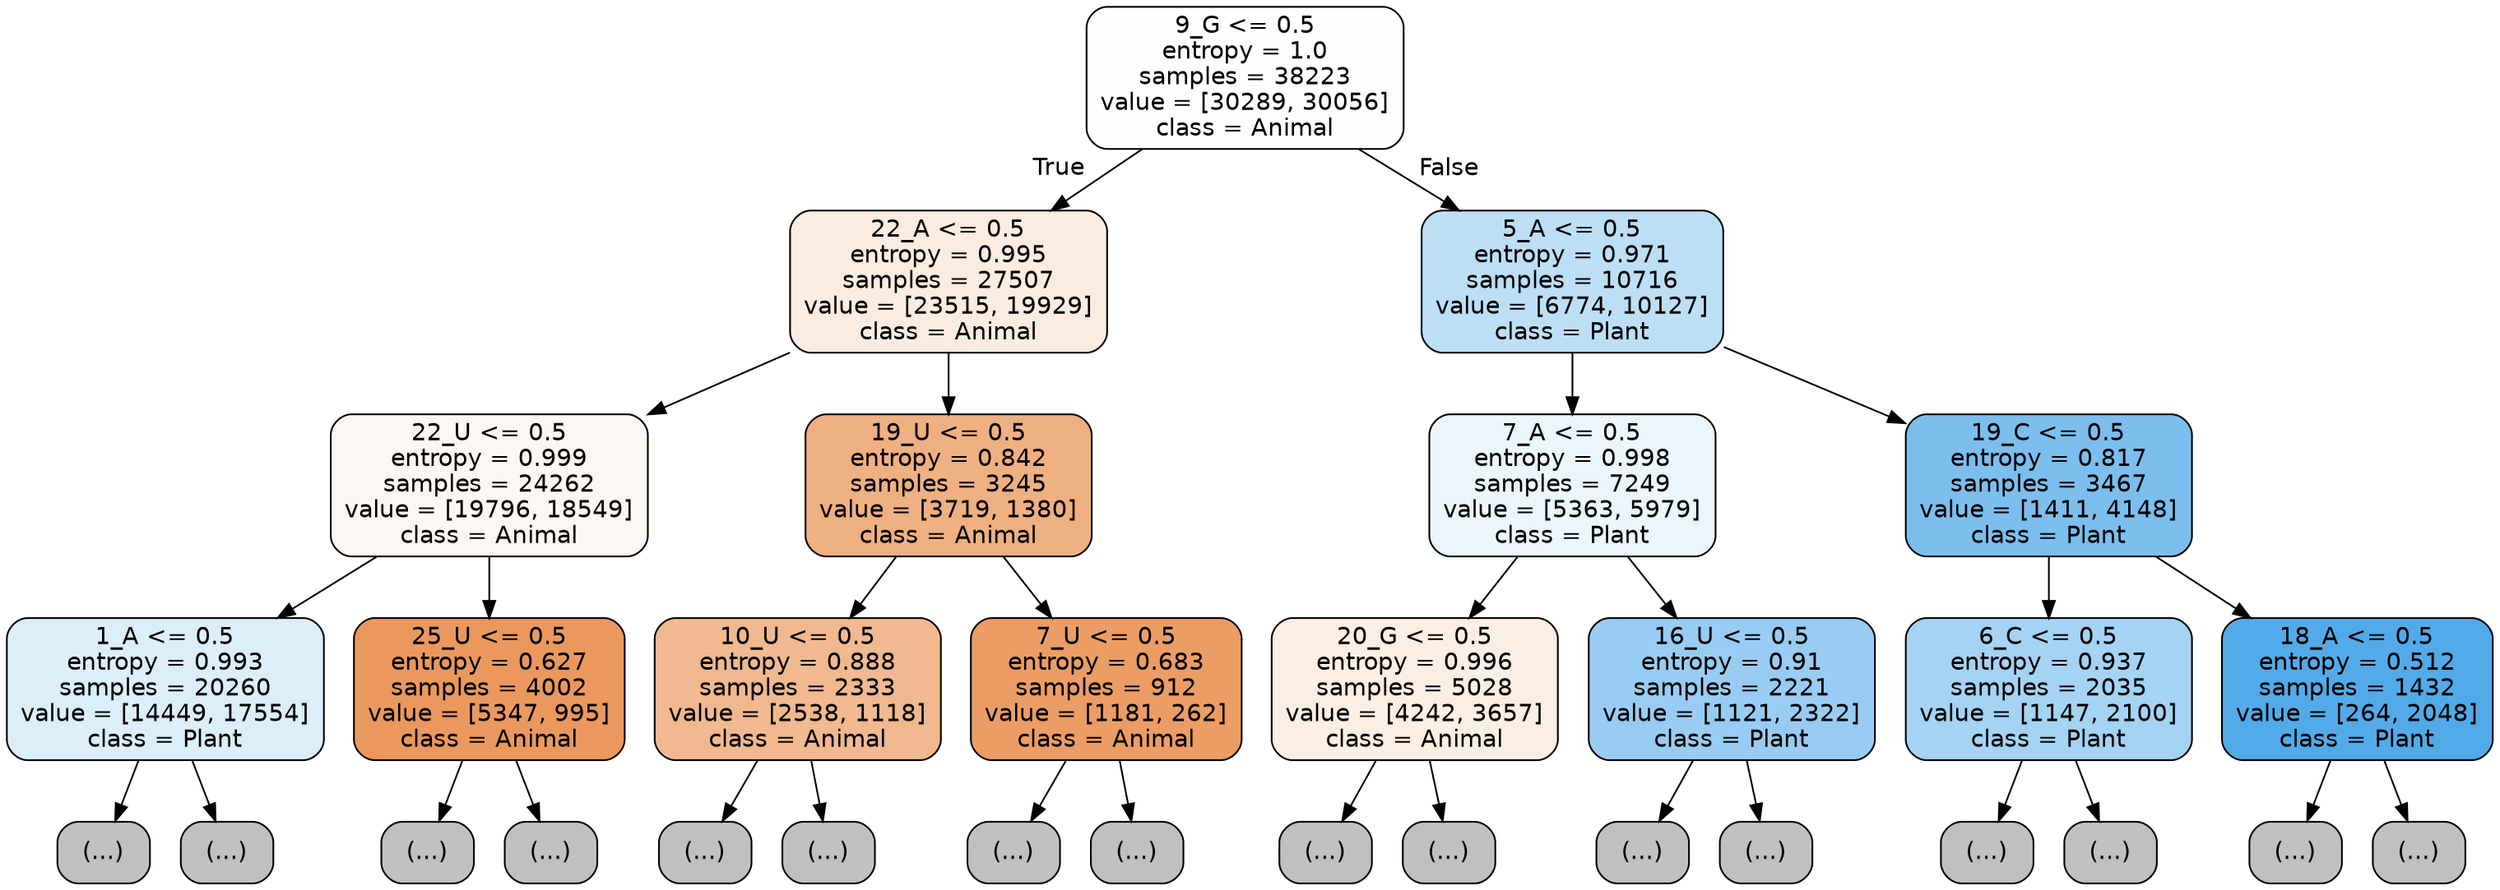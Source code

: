 digraph Tree {
node [shape=box, style="filled, rounded", color="black", fontname="helvetica"] ;
edge [fontname="helvetica"] ;
0 [label="9_G <= 0.5\nentropy = 1.0\nsamples = 38223\nvalue = [30289, 30056]\nclass = Animal", fillcolor="#fffefd"] ;
1 [label="22_A <= 0.5\nentropy = 0.995\nsamples = 27507\nvalue = [23515, 19929]\nclass = Animal", fillcolor="#fbece1"] ;
0 -> 1 [labeldistance=2.5, labelangle=45, headlabel="True"] ;
2 [label="22_U <= 0.5\nentropy = 0.999\nsamples = 24262\nvalue = [19796, 18549]\nclass = Animal", fillcolor="#fdf7f3"] ;
1 -> 2 ;
3 [label="1_A <= 0.5\nentropy = 0.993\nsamples = 20260\nvalue = [14449, 17554]\nclass = Plant", fillcolor="#dceefa"] ;
2 -> 3 ;
4 [label="(...)", fillcolor="#C0C0C0"] ;
3 -> 4 ;
6935 [label="(...)", fillcolor="#C0C0C0"] ;
3 -> 6935 ;
9192 [label="25_U <= 0.5\nentropy = 0.627\nsamples = 4002\nvalue = [5347, 995]\nclass = Animal", fillcolor="#ea985e"] ;
2 -> 9192 ;
9193 [label="(...)", fillcolor="#C0C0C0"] ;
9192 -> 9193 ;
10602 [label="(...)", fillcolor="#C0C0C0"] ;
9192 -> 10602 ;
10639 [label="19_U <= 0.5\nentropy = 0.842\nsamples = 3245\nvalue = [3719, 1380]\nclass = Animal", fillcolor="#efb082"] ;
1 -> 10639 ;
10640 [label="10_U <= 0.5\nentropy = 0.888\nsamples = 2333\nvalue = [2538, 1118]\nclass = Animal", fillcolor="#f0b990"] ;
10639 -> 10640 ;
10641 [label="(...)", fillcolor="#C0C0C0"] ;
10640 -> 10641 ;
11464 [label="(...)", fillcolor="#C0C0C0"] ;
10640 -> 11464 ;
11769 [label="7_U <= 0.5\nentropy = 0.683\nsamples = 912\nvalue = [1181, 262]\nclass = Animal", fillcolor="#eb9d65"] ;
10639 -> 11769 ;
11770 [label="(...)", fillcolor="#C0C0C0"] ;
11769 -> 11770 ;
12009 [label="(...)", fillcolor="#C0C0C0"] ;
11769 -> 12009 ;
12124 [label="5_A <= 0.5\nentropy = 0.971\nsamples = 10716\nvalue = [6774, 10127]\nclass = Plant", fillcolor="#bddff6"] ;
0 -> 12124 [labeldistance=2.5, labelangle=-45, headlabel="False"] ;
12125 [label="7_A <= 0.5\nentropy = 0.998\nsamples = 7249\nvalue = [5363, 5979]\nclass = Plant", fillcolor="#ebf5fc"] ;
12124 -> 12125 ;
12126 [label="20_G <= 0.5\nentropy = 0.996\nsamples = 5028\nvalue = [4242, 3657]\nclass = Animal", fillcolor="#fbeee4"] ;
12125 -> 12126 ;
12127 [label="(...)", fillcolor="#C0C0C0"] ;
12126 -> 12127 ;
13928 [label="(...)", fillcolor="#C0C0C0"] ;
12126 -> 13928 ;
14557 [label="16_U <= 0.5\nentropy = 0.91\nsamples = 2221\nvalue = [1121, 2322]\nclass = Plant", fillcolor="#99ccf2"] ;
12125 -> 14557 ;
14558 [label="(...)", fillcolor="#C0C0C0"] ;
14557 -> 14558 ;
15205 [label="(...)", fillcolor="#C0C0C0"] ;
14557 -> 15205 ;
15450 [label="19_C <= 0.5\nentropy = 0.817\nsamples = 3467\nvalue = [1411, 4148]\nclass = Plant", fillcolor="#7cbeee"] ;
12124 -> 15450 ;
15451 [label="6_C <= 0.5\nentropy = 0.937\nsamples = 2035\nvalue = [1147, 2100]\nclass = Plant", fillcolor="#a5d3f3"] ;
15450 -> 15451 ;
15452 [label="(...)", fillcolor="#C0C0C0"] ;
15451 -> 15452 ;
16113 [label="(...)", fillcolor="#C0C0C0"] ;
15451 -> 16113 ;
16314 [label="18_A <= 0.5\nentropy = 0.512\nsamples = 1432\nvalue = [264, 2048]\nclass = Plant", fillcolor="#53aae8"] ;
15450 -> 16314 ;
16315 [label="(...)", fillcolor="#C0C0C0"] ;
16314 -> 16315 ;
16504 [label="(...)", fillcolor="#C0C0C0"] ;
16314 -> 16504 ;
}